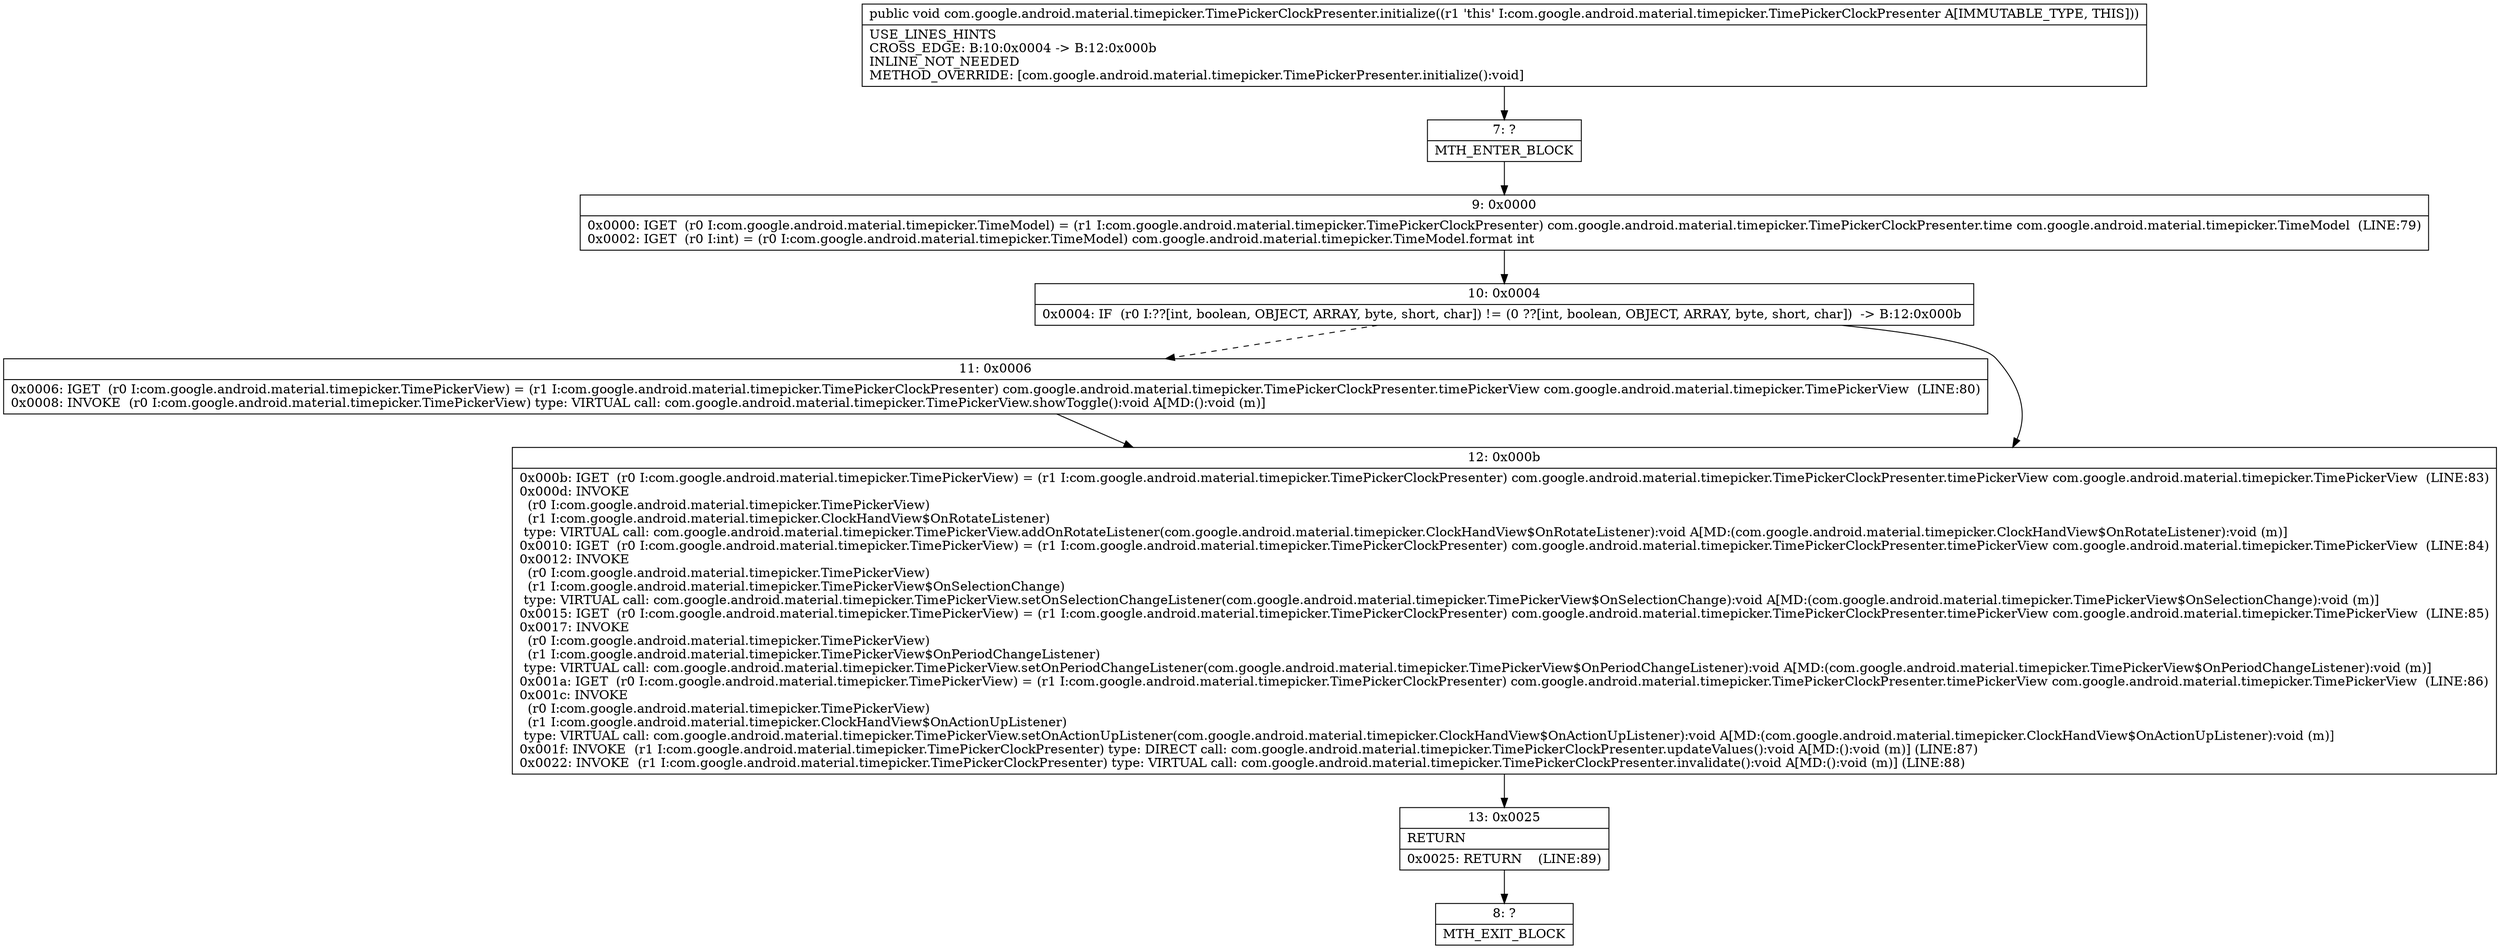digraph "CFG forcom.google.android.material.timepicker.TimePickerClockPresenter.initialize()V" {
Node_7 [shape=record,label="{7\:\ ?|MTH_ENTER_BLOCK\l}"];
Node_9 [shape=record,label="{9\:\ 0x0000|0x0000: IGET  (r0 I:com.google.android.material.timepicker.TimeModel) = (r1 I:com.google.android.material.timepicker.TimePickerClockPresenter) com.google.android.material.timepicker.TimePickerClockPresenter.time com.google.android.material.timepicker.TimeModel  (LINE:79)\l0x0002: IGET  (r0 I:int) = (r0 I:com.google.android.material.timepicker.TimeModel) com.google.android.material.timepicker.TimeModel.format int \l}"];
Node_10 [shape=record,label="{10\:\ 0x0004|0x0004: IF  (r0 I:??[int, boolean, OBJECT, ARRAY, byte, short, char]) != (0 ??[int, boolean, OBJECT, ARRAY, byte, short, char])  \-\> B:12:0x000b \l}"];
Node_11 [shape=record,label="{11\:\ 0x0006|0x0006: IGET  (r0 I:com.google.android.material.timepicker.TimePickerView) = (r1 I:com.google.android.material.timepicker.TimePickerClockPresenter) com.google.android.material.timepicker.TimePickerClockPresenter.timePickerView com.google.android.material.timepicker.TimePickerView  (LINE:80)\l0x0008: INVOKE  (r0 I:com.google.android.material.timepicker.TimePickerView) type: VIRTUAL call: com.google.android.material.timepicker.TimePickerView.showToggle():void A[MD:():void (m)]\l}"];
Node_12 [shape=record,label="{12\:\ 0x000b|0x000b: IGET  (r0 I:com.google.android.material.timepicker.TimePickerView) = (r1 I:com.google.android.material.timepicker.TimePickerClockPresenter) com.google.android.material.timepicker.TimePickerClockPresenter.timePickerView com.google.android.material.timepicker.TimePickerView  (LINE:83)\l0x000d: INVOKE  \l  (r0 I:com.google.android.material.timepicker.TimePickerView)\l  (r1 I:com.google.android.material.timepicker.ClockHandView$OnRotateListener)\l type: VIRTUAL call: com.google.android.material.timepicker.TimePickerView.addOnRotateListener(com.google.android.material.timepicker.ClockHandView$OnRotateListener):void A[MD:(com.google.android.material.timepicker.ClockHandView$OnRotateListener):void (m)]\l0x0010: IGET  (r0 I:com.google.android.material.timepicker.TimePickerView) = (r1 I:com.google.android.material.timepicker.TimePickerClockPresenter) com.google.android.material.timepicker.TimePickerClockPresenter.timePickerView com.google.android.material.timepicker.TimePickerView  (LINE:84)\l0x0012: INVOKE  \l  (r0 I:com.google.android.material.timepicker.TimePickerView)\l  (r1 I:com.google.android.material.timepicker.TimePickerView$OnSelectionChange)\l type: VIRTUAL call: com.google.android.material.timepicker.TimePickerView.setOnSelectionChangeListener(com.google.android.material.timepicker.TimePickerView$OnSelectionChange):void A[MD:(com.google.android.material.timepicker.TimePickerView$OnSelectionChange):void (m)]\l0x0015: IGET  (r0 I:com.google.android.material.timepicker.TimePickerView) = (r1 I:com.google.android.material.timepicker.TimePickerClockPresenter) com.google.android.material.timepicker.TimePickerClockPresenter.timePickerView com.google.android.material.timepicker.TimePickerView  (LINE:85)\l0x0017: INVOKE  \l  (r0 I:com.google.android.material.timepicker.TimePickerView)\l  (r1 I:com.google.android.material.timepicker.TimePickerView$OnPeriodChangeListener)\l type: VIRTUAL call: com.google.android.material.timepicker.TimePickerView.setOnPeriodChangeListener(com.google.android.material.timepicker.TimePickerView$OnPeriodChangeListener):void A[MD:(com.google.android.material.timepicker.TimePickerView$OnPeriodChangeListener):void (m)]\l0x001a: IGET  (r0 I:com.google.android.material.timepicker.TimePickerView) = (r1 I:com.google.android.material.timepicker.TimePickerClockPresenter) com.google.android.material.timepicker.TimePickerClockPresenter.timePickerView com.google.android.material.timepicker.TimePickerView  (LINE:86)\l0x001c: INVOKE  \l  (r0 I:com.google.android.material.timepicker.TimePickerView)\l  (r1 I:com.google.android.material.timepicker.ClockHandView$OnActionUpListener)\l type: VIRTUAL call: com.google.android.material.timepicker.TimePickerView.setOnActionUpListener(com.google.android.material.timepicker.ClockHandView$OnActionUpListener):void A[MD:(com.google.android.material.timepicker.ClockHandView$OnActionUpListener):void (m)]\l0x001f: INVOKE  (r1 I:com.google.android.material.timepicker.TimePickerClockPresenter) type: DIRECT call: com.google.android.material.timepicker.TimePickerClockPresenter.updateValues():void A[MD:():void (m)] (LINE:87)\l0x0022: INVOKE  (r1 I:com.google.android.material.timepicker.TimePickerClockPresenter) type: VIRTUAL call: com.google.android.material.timepicker.TimePickerClockPresenter.invalidate():void A[MD:():void (m)] (LINE:88)\l}"];
Node_13 [shape=record,label="{13\:\ 0x0025|RETURN\l|0x0025: RETURN    (LINE:89)\l}"];
Node_8 [shape=record,label="{8\:\ ?|MTH_EXIT_BLOCK\l}"];
MethodNode[shape=record,label="{public void com.google.android.material.timepicker.TimePickerClockPresenter.initialize((r1 'this' I:com.google.android.material.timepicker.TimePickerClockPresenter A[IMMUTABLE_TYPE, THIS]))  | USE_LINES_HINTS\lCROSS_EDGE: B:10:0x0004 \-\> B:12:0x000b\lINLINE_NOT_NEEDED\lMETHOD_OVERRIDE: [com.google.android.material.timepicker.TimePickerPresenter.initialize():void]\l}"];
MethodNode -> Node_7;Node_7 -> Node_9;
Node_9 -> Node_10;
Node_10 -> Node_11[style=dashed];
Node_10 -> Node_12;
Node_11 -> Node_12;
Node_12 -> Node_13;
Node_13 -> Node_8;
}

